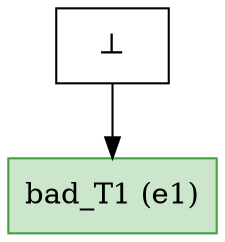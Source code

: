 digraph test {
  e0 -> e1;

//conflicts

  e1 [color="#409f40" fillcolor="#cce6cc:#cce6cc" label="bad_T1 (e1)" shape=box style=filled];
  e0 [fillcolor="white" label="⊥" shape=box style=filled];
}
